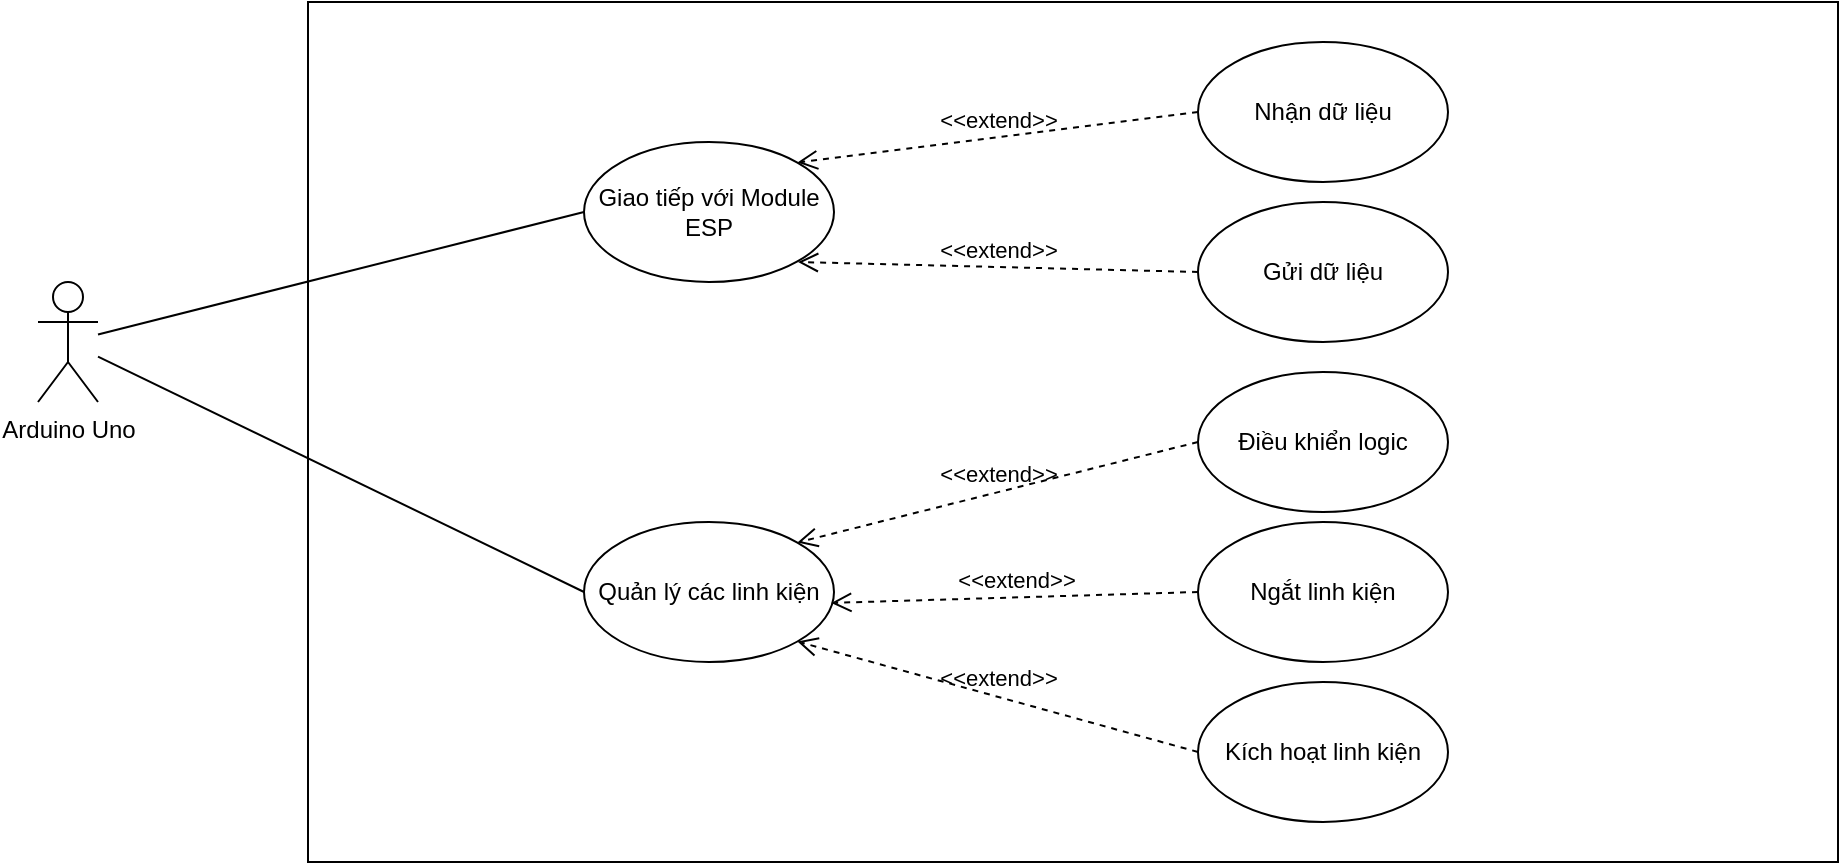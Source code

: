 <mxfile version="15.1.3" type="device"><diagram id="pDSu_qTEwER5PT-zAF2T" name="Page-1"><mxGraphModel dx="981" dy="594" grid="1" gridSize="10" guides="1" tooltips="1" connect="1" arrows="1" fold="1" page="1" pageScale="1" pageWidth="850" pageHeight="1100" math="0" shadow="0"><root><mxCell id="0"/><mxCell id="1" parent="0"/><mxCell id="FFJWu2QbPy35O6TosoXd-1" value="&lt;span&gt;&lt;br&gt;&lt;/span&gt;" style="rounded=0;whiteSpace=wrap;html=1;" vertex="1" parent="1"><mxGeometry x="225" y="80" width="765" height="430" as="geometry"/></mxCell><mxCell id="FFJWu2QbPy35O6TosoXd-2" value="Arduino Uno" style="shape=umlActor;verticalLabelPosition=bottom;verticalAlign=top;html=1;" vertex="1" parent="1"><mxGeometry x="90" y="220" width="30" height="60" as="geometry"/></mxCell><mxCell id="FFJWu2QbPy35O6TosoXd-8" value="Giao tiếp với Module ESP" style="ellipse;whiteSpace=wrap;html=1;" vertex="1" parent="1"><mxGeometry x="363" y="150" width="125" height="70" as="geometry"/></mxCell><mxCell id="FFJWu2QbPy35O6TosoXd-22" value="Quản lý các linh kiện" style="ellipse;whiteSpace=wrap;html=1;" vertex="1" parent="1"><mxGeometry x="363" y="340" width="125" height="70" as="geometry"/></mxCell><mxCell id="FFJWu2QbPy35O6TosoXd-24" value="" style="endArrow=none;html=1;entryX=0;entryY=0.5;entryDx=0;entryDy=0;" edge="1" parent="1" source="FFJWu2QbPy35O6TosoXd-2" target="FFJWu2QbPy35O6TosoXd-8"><mxGeometry width="50" height="50" relative="1" as="geometry"><mxPoint x="120" y="260" as="sourcePoint"/><mxPoint x="550" y="210" as="targetPoint"/></mxGeometry></mxCell><mxCell id="FFJWu2QbPy35O6TosoXd-25" value="" style="endArrow=none;html=1;entryX=0;entryY=0.5;entryDx=0;entryDy=0;" edge="1" parent="1" source="FFJWu2QbPy35O6TosoXd-2" target="FFJWu2QbPy35O6TosoXd-22"><mxGeometry width="50" height="50" relative="1" as="geometry"><mxPoint x="130" y="250" as="sourcePoint"/><mxPoint x="375.0" y="205" as="targetPoint"/></mxGeometry></mxCell><mxCell id="FFJWu2QbPy35O6TosoXd-26" value="Điều khiển logic" style="ellipse;whiteSpace=wrap;html=1;" vertex="1" parent="1"><mxGeometry x="670" y="265" width="125" height="70" as="geometry"/></mxCell><mxCell id="FFJWu2QbPy35O6TosoXd-27" value="Ngắt linh kiện" style="ellipse;whiteSpace=wrap;html=1;" vertex="1" parent="1"><mxGeometry x="670" y="340" width="125" height="70" as="geometry"/></mxCell><mxCell id="FFJWu2QbPy35O6TosoXd-28" value="Kích hoạt linh kiện" style="ellipse;whiteSpace=wrap;html=1;" vertex="1" parent="1"><mxGeometry x="670" y="420" width="125" height="70" as="geometry"/></mxCell><mxCell id="FFJWu2QbPy35O6TosoXd-29" value="Nhận dữ liệu" style="ellipse;whiteSpace=wrap;html=1;" vertex="1" parent="1"><mxGeometry x="670" y="100" width="125" height="70" as="geometry"/></mxCell><mxCell id="FFJWu2QbPy35O6TosoXd-30" value="Gửi dữ liệu" style="ellipse;whiteSpace=wrap;html=1;" vertex="1" parent="1"><mxGeometry x="670" y="180" width="125" height="70" as="geometry"/></mxCell><mxCell id="FFJWu2QbPy35O6TosoXd-31" value="&amp;lt;&amp;lt;extend&amp;gt;&amp;gt;" style="endArrow=open;startArrow=none;endFill=0;startFill=0;endSize=8;html=1;verticalAlign=bottom;dashed=1;labelBackgroundColor=none;exitX=0;exitY=0.5;exitDx=0;exitDy=0;entryX=1;entryY=0;entryDx=0;entryDy=0;" edge="1" parent="1" source="FFJWu2QbPy35O6TosoXd-29" target="FFJWu2QbPy35O6TosoXd-8"><mxGeometry width="160" relative="1" as="geometry"><mxPoint x="440" y="230" as="sourcePoint"/><mxPoint x="600" y="230" as="targetPoint"/></mxGeometry></mxCell><mxCell id="FFJWu2QbPy35O6TosoXd-32" value="&amp;lt;&amp;lt;extend&amp;gt;&amp;gt;" style="endArrow=open;startArrow=none;endFill=0;startFill=0;endSize=8;html=1;verticalAlign=bottom;dashed=1;labelBackgroundColor=none;exitX=0;exitY=0.5;exitDx=0;exitDy=0;" edge="1" parent="1" source="FFJWu2QbPy35O6TosoXd-30"><mxGeometry width="160" relative="1" as="geometry"><mxPoint x="680.0" y="145" as="sourcePoint"/><mxPoint x="470" y="210" as="targetPoint"/></mxGeometry></mxCell><mxCell id="FFJWu2QbPy35O6TosoXd-33" value="&amp;lt;&amp;lt;extend&amp;gt;&amp;gt;" style="endArrow=open;startArrow=none;endFill=0;startFill=0;endSize=8;html=1;verticalAlign=bottom;dashed=1;labelBackgroundColor=none;exitX=0;exitY=0.5;exitDx=0;exitDy=0;entryX=1;entryY=0;entryDx=0;entryDy=0;" edge="1" parent="1" source="FFJWu2QbPy35O6TosoXd-26" target="FFJWu2QbPy35O6TosoXd-22"><mxGeometry width="160" relative="1" as="geometry"><mxPoint x="680.0" y="225" as="sourcePoint"/><mxPoint x="480" y="220" as="targetPoint"/></mxGeometry></mxCell><mxCell id="FFJWu2QbPy35O6TosoXd-34" value="&amp;lt;&amp;lt;extend&amp;gt;&amp;gt;" style="endArrow=open;startArrow=none;endFill=0;startFill=0;endSize=8;html=1;verticalAlign=bottom;dashed=1;labelBackgroundColor=none;exitX=0;exitY=0.5;exitDx=0;exitDy=0;entryX=0.989;entryY=0.578;entryDx=0;entryDy=0;entryPerimeter=0;" edge="1" parent="1" source="FFJWu2QbPy35O6TosoXd-27" target="FFJWu2QbPy35O6TosoXd-22"><mxGeometry width="160" relative="1" as="geometry"><mxPoint x="680.0" y="310" as="sourcePoint"/><mxPoint x="479.87" y="360.35" as="targetPoint"/></mxGeometry></mxCell><mxCell id="FFJWu2QbPy35O6TosoXd-35" value="&amp;lt;&amp;lt;extend&amp;gt;&amp;gt;" style="endArrow=open;startArrow=none;endFill=0;startFill=0;endSize=8;html=1;verticalAlign=bottom;dashed=1;labelBackgroundColor=none;exitX=0;exitY=0.5;exitDx=0;exitDy=0;entryX=1;entryY=1;entryDx=0;entryDy=0;" edge="1" parent="1" source="FFJWu2QbPy35O6TosoXd-28" target="FFJWu2QbPy35O6TosoXd-22"><mxGeometry width="160" relative="1" as="geometry"><mxPoint x="690.0" y="320" as="sourcePoint"/><mxPoint x="489.87" y="370.35" as="targetPoint"/></mxGeometry></mxCell></root></mxGraphModel></diagram></mxfile>
